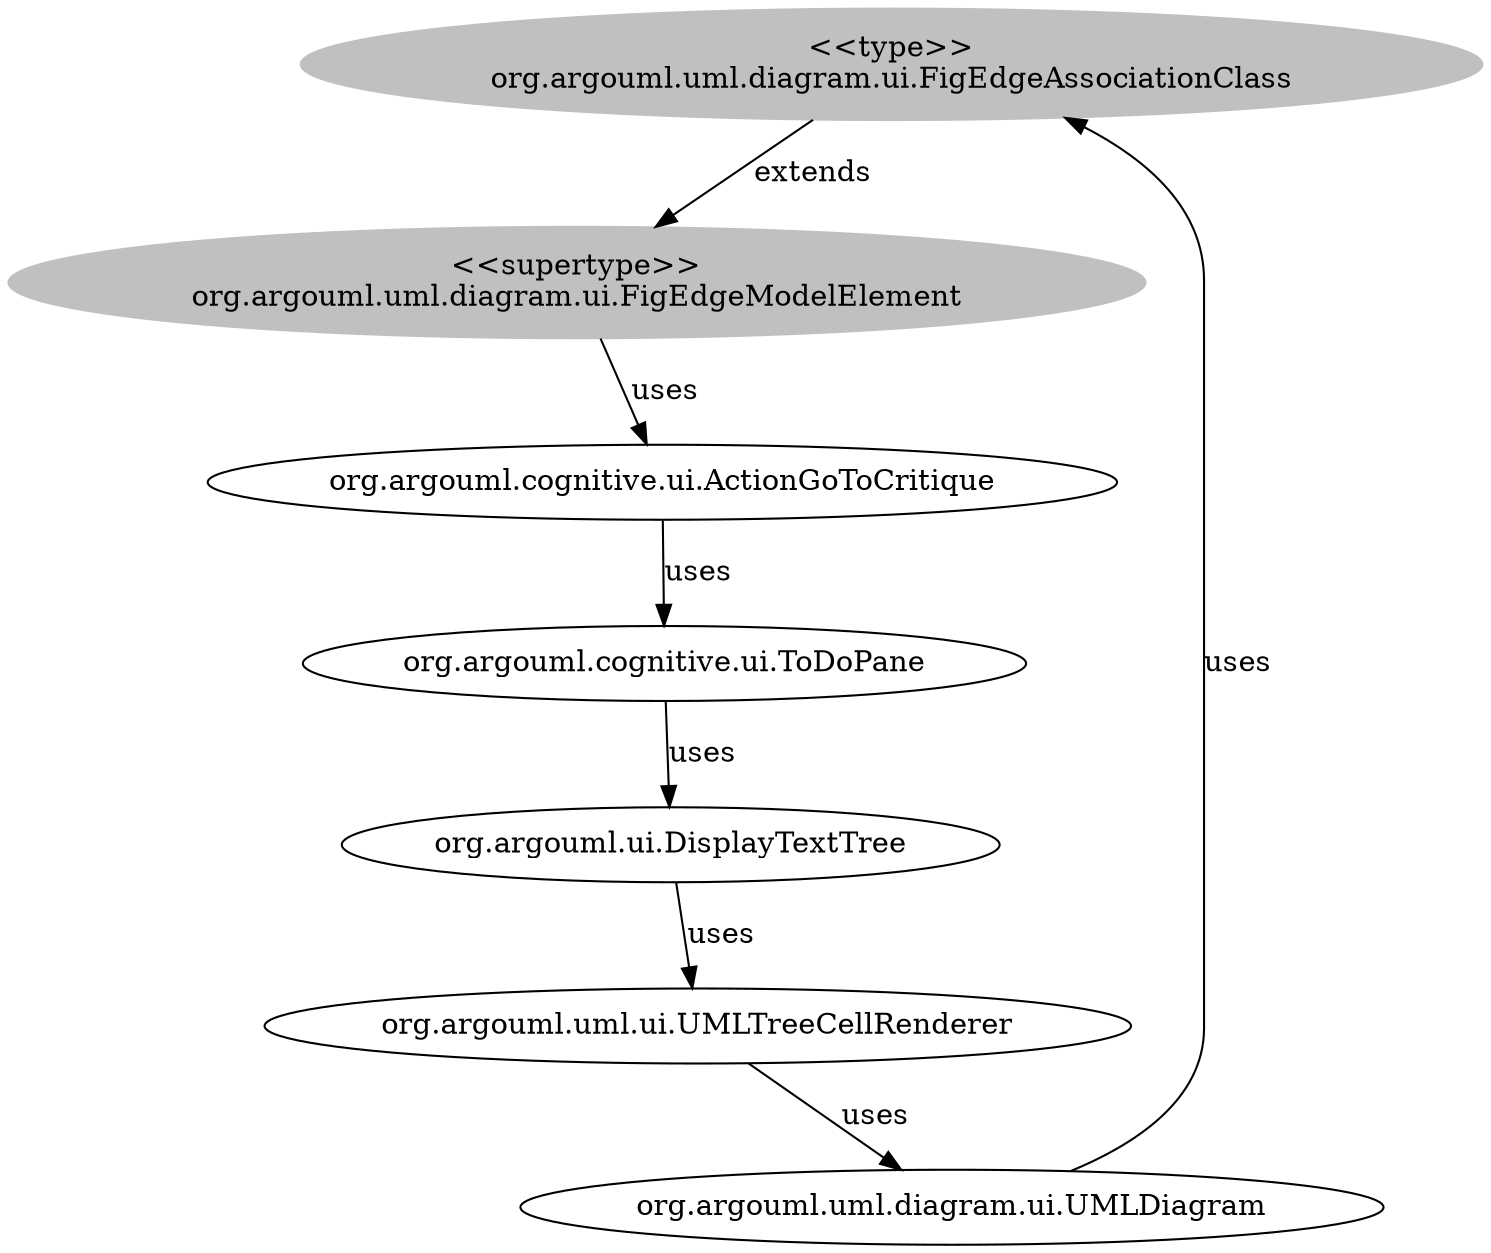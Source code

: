 digraph stk {
	org_argouml_uml_diagram_ui_FigEdgeAssociationClass [label="<<type>>
org.argouml.uml.diagram.ui.FigEdgeAssociationClass",style=filled,color="grey"];
	org_argouml_uml_diagram_ui_FigEdgeModelElement [label="<<supertype>>
org.argouml.uml.diagram.ui.FigEdgeModelElement",style=filled,color="grey"];
	org_argouml_uml_ui_UMLTreeCellRenderer [label="org.argouml.uml.ui.UMLTreeCellRenderer"];
	org_argouml_ui_DisplayTextTree [label="org.argouml.ui.DisplayTextTree"];
	org_argouml_uml_diagram_ui_UMLDiagram [label="org.argouml.uml.diagram.ui.UMLDiagram"];
	org_argouml_cognitive_ui_ActionGoToCritique [label="org.argouml.cognitive.ui.ActionGoToCritique"];
	org_argouml_cognitive_ui_ToDoPane [label="org.argouml.cognitive.ui.ToDoPane"];
	org_argouml_uml_diagram_ui_FigEdgeAssociationClass -> org_argouml_uml_diagram_ui_FigEdgeModelElement [label=extends];
	org_argouml_uml_diagram_ui_FigEdgeModelElement -> org_argouml_cognitive_ui_ActionGoToCritique [label=uses];
	org_argouml_cognitive_ui_ActionGoToCritique -> org_argouml_cognitive_ui_ToDoPane [label=uses];
	org_argouml_cognitive_ui_ToDoPane -> org_argouml_ui_DisplayTextTree [label=uses];
	org_argouml_ui_DisplayTextTree -> org_argouml_uml_ui_UMLTreeCellRenderer [label=uses];
	org_argouml_uml_ui_UMLTreeCellRenderer -> org_argouml_uml_diagram_ui_UMLDiagram [label=uses];
	org_argouml_uml_diagram_ui_UMLDiagram -> org_argouml_uml_diagram_ui_FigEdgeAssociationClass [label=uses];
}
